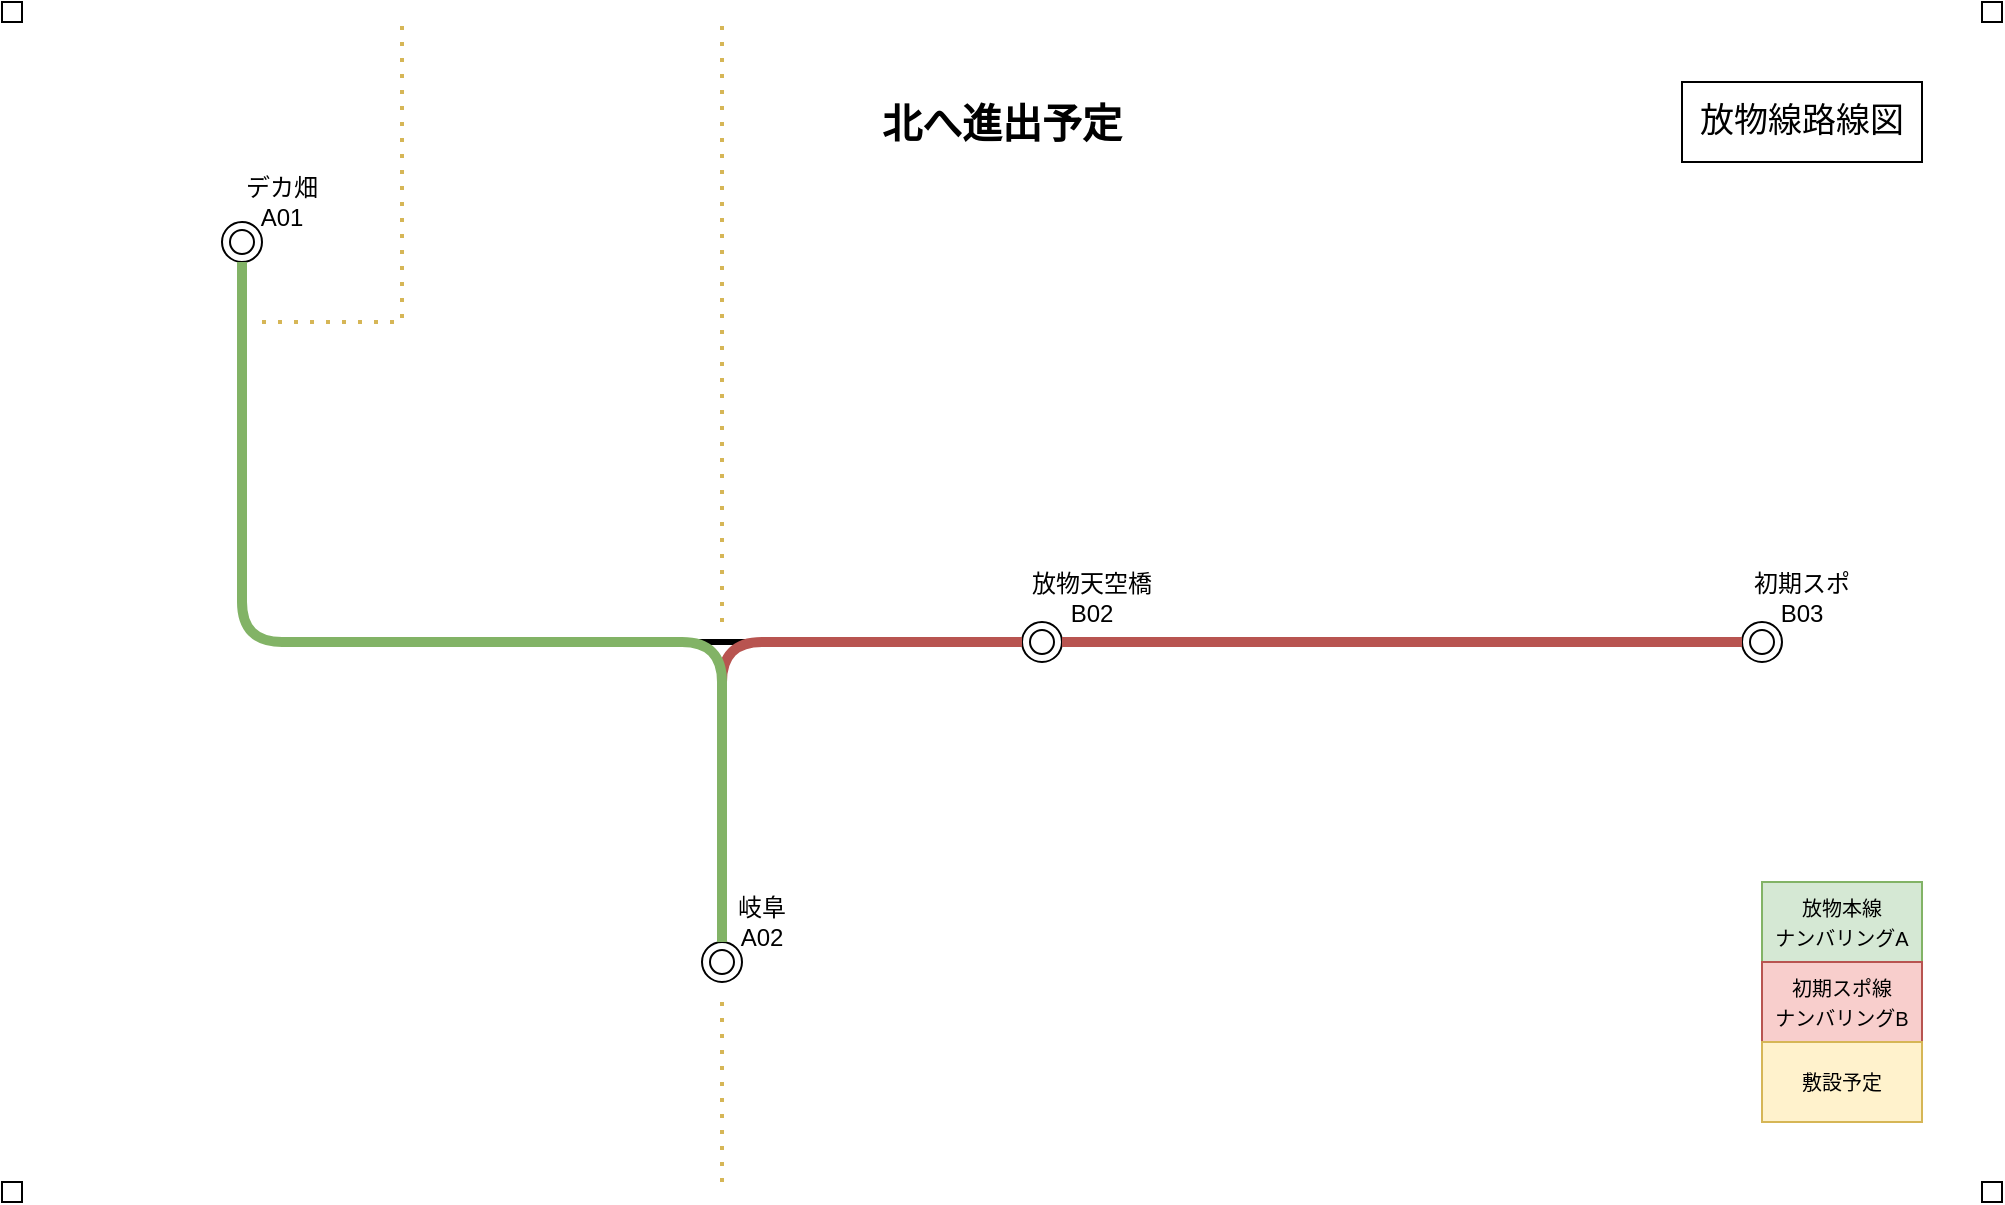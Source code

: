 <mxfile version="24.6.5" type="github">
  <diagram name="ページ1" id="QaieerKhkq7__LM671Lb">
    <mxGraphModel dx="1193" dy="806" grid="1" gridSize="10" guides="1" tooltips="1" connect="1" arrows="1" fold="1" page="1" pageScale="1" pageWidth="1000" pageHeight="600" math="0" shadow="0">
      <root>
        <mxCell id="0" />
        <mxCell id="1" parent="0" />
        <mxCell id="SqQYFrkd0iO5lQTSalbu-2" value="" style="ellipse;shape=doubleEllipse;whiteSpace=wrap;html=1;aspect=fixed;" parent="1" vertex="1">
          <mxGeometry x="350" y="470" width="20" height="20" as="geometry" />
        </mxCell>
        <mxCell id="SqQYFrkd0iO5lQTSalbu-1" value="" style="ellipse;shape=doubleEllipse;whiteSpace=wrap;html=1;aspect=fixed;" parent="1" vertex="1">
          <mxGeometry x="110" y="110" width="20" height="20" as="geometry" />
        </mxCell>
        <mxCell id="SqQYFrkd0iO5lQTSalbu-4" value="" style="ellipse;shape=doubleEllipse;whiteSpace=wrap;html=1;aspect=fixed;" parent="1" vertex="1">
          <mxGeometry x="870" y="310" width="20" height="20" as="geometry" />
        </mxCell>
        <mxCell id="SqQYFrkd0iO5lQTSalbu-7" value="" style="ellipse;shape=doubleEllipse;whiteSpace=wrap;html=1;aspect=fixed;" parent="1" vertex="1">
          <mxGeometry x="510" y="310" width="20" height="20" as="geometry" />
        </mxCell>
        <mxCell id="SqQYFrkd0iO5lQTSalbu-10" value="" style="endArrow=none;html=1;rounded=0;entryX=0;entryY=0.5;entryDx=0;entryDy=0;exitX=1;exitY=0.5;exitDx=0;exitDy=0;fillColor=#f8cecc;strokeColor=#b85450;strokeWidth=5;" parent="1" source="SqQYFrkd0iO5lQTSalbu-7" target="SqQYFrkd0iO5lQTSalbu-4" edge="1">
          <mxGeometry width="50" height="50" relative="1" as="geometry">
            <mxPoint x="600" y="390" as="sourcePoint" />
            <mxPoint x="650" y="340" as="targetPoint" />
          </mxGeometry>
        </mxCell>
        <mxCell id="SqQYFrkd0iO5lQTSalbu-14" value="&lt;div&gt;デカ畑&lt;/div&gt;A01" style="text;html=1;align=center;verticalAlign=middle;whiteSpace=wrap;rounded=0;" parent="1" vertex="1">
          <mxGeometry x="110" y="80" width="60" height="40" as="geometry" />
        </mxCell>
        <mxCell id="SqQYFrkd0iO5lQTSalbu-15" value="&lt;div&gt;岐阜&lt;/div&gt;A02" style="text;html=1;align=center;verticalAlign=middle;whiteSpace=wrap;rounded=0;" parent="1" vertex="1">
          <mxGeometry x="350" y="440" width="60" height="40" as="geometry" />
        </mxCell>
        <mxCell id="SqQYFrkd0iO5lQTSalbu-16" value="&lt;div&gt;放物天空橋&lt;/div&gt;B02" style="text;html=1;align=center;verticalAlign=middle;whiteSpace=wrap;rounded=0;" parent="1" vertex="1">
          <mxGeometry x="510" y="280" width="70" height="35" as="geometry" />
        </mxCell>
        <mxCell id="SqQYFrkd0iO5lQTSalbu-17" value="&lt;div&gt;初期スポ&lt;/div&gt;B03" style="text;html=1;align=center;verticalAlign=middle;whiteSpace=wrap;rounded=0;" parent="1" vertex="1">
          <mxGeometry x="870" y="280" width="60" height="35" as="geometry" />
        </mxCell>
        <mxCell id="SqQYFrkd0iO5lQTSalbu-18" value="&lt;div&gt;&lt;font style=&quot;font-size: 10px;&quot;&gt;放物本線&lt;/font&gt;&lt;/div&gt;&lt;div&gt;&lt;font style=&quot;font-size: 10px;&quot;&gt;ナンバリングA&lt;/font&gt;&lt;br&gt;&lt;/div&gt;" style="text;html=1;align=center;verticalAlign=middle;whiteSpace=wrap;rounded=0;fillColor=#d5e8d4;strokeColor=#82b366;" parent="1" vertex="1">
          <mxGeometry x="880" y="440" width="80" height="40" as="geometry" />
        </mxCell>
        <mxCell id="SqQYFrkd0iO5lQTSalbu-19" value="&lt;div&gt;&lt;font style=&quot;font-size: 10px;&quot;&gt;初期スポ線&lt;/font&gt;&lt;/div&gt;&lt;div&gt;&lt;font style=&quot;font-size: 10px;&quot;&gt;ナンバリングB&lt;/font&gt;&lt;/div&gt;" style="text;html=1;align=center;verticalAlign=middle;whiteSpace=wrap;rounded=0;fillColor=#f8cecc;strokeColor=#b85450;" parent="1" vertex="1">
          <mxGeometry x="880" y="480" width="80" height="40" as="geometry" />
        </mxCell>
        <mxCell id="SqQYFrkd0iO5lQTSalbu-20" value="&lt;font style=&quot;font-size: 17px;&quot;&gt;放物線路線図&lt;/font&gt;" style="rounded=0;whiteSpace=wrap;html=1;" parent="1" vertex="1">
          <mxGeometry x="840" y="40" width="120" height="40" as="geometry" />
        </mxCell>
        <mxCell id="SqQYFrkd0iO5lQTSalbu-24" value="" style="endArrow=none;html=1;rounded=0;strokeWidth=3;entryX=0;entryY=0.5;entryDx=0;entryDy=0;" parent="1" target="SqQYFrkd0iO5lQTSalbu-7" edge="1">
          <mxGeometry width="50" height="50" relative="1" as="geometry">
            <mxPoint x="220" y="320" as="sourcePoint" />
            <mxPoint x="305" y="319.55" as="targetPoint" />
          </mxGeometry>
        </mxCell>
        <mxCell id="SqQYFrkd0iO5lQTSalbu-25" value="&lt;font style=&quot;font-size: 20px;&quot;&gt;&lt;b&gt;北へ進出予定&lt;/b&gt;&lt;/font&gt;" style="text;html=1;align=center;verticalAlign=middle;whiteSpace=wrap;rounded=0;" parent="1" vertex="1">
          <mxGeometry x="420" y="40" width="160" height="40" as="geometry" />
        </mxCell>
        <mxCell id="FIMSJZMJo0aLoId7ApQQ-7" value="" style="endArrow=none;html=1;rounded=0;exitX=0.5;exitY=0;exitDx=0;exitDy=0;fillColor=#f8cecc;strokeColor=#b85450;strokeWidth=5;curved=1;" edge="1" parent="1" source="SqQYFrkd0iO5lQTSalbu-2">
          <mxGeometry width="50" height="50" relative="1" as="geometry">
            <mxPoint x="300" y="400" as="sourcePoint" />
            <mxPoint x="510" y="320" as="targetPoint" />
            <Array as="points">
              <mxPoint x="360" y="360" />
              <mxPoint x="360" y="320" />
              <mxPoint x="400" y="320" />
            </Array>
          </mxGeometry>
        </mxCell>
        <mxCell id="SqQYFrkd0iO5lQTSalbu-22" value="" style="endArrow=none;html=1;rounded=0;fillColor=#d5e8d4;strokeColor=#82b366;strokeWidth=5;exitX=0.5;exitY=1;exitDx=0;exitDy=0;entryX=0.5;entryY=0;entryDx=0;entryDy=0;curved=1;" parent="1" source="SqQYFrkd0iO5lQTSalbu-1" target="SqQYFrkd0iO5lQTSalbu-2" edge="1">
          <mxGeometry width="50" height="50" relative="1" as="geometry">
            <mxPoint x="190" y="345" as="sourcePoint" />
            <mxPoint x="240" y="295" as="targetPoint" />
            <Array as="points">
              <mxPoint x="120" y="280" />
              <mxPoint x="120" y="320" />
              <mxPoint x="160" y="320" />
              <mxPoint x="320" y="320" />
              <mxPoint x="360" y="320" />
              <mxPoint x="360" y="360" />
            </Array>
          </mxGeometry>
        </mxCell>
        <mxCell id="FIMSJZMJo0aLoId7ApQQ-8" value="" style="endArrow=none;dashed=1;html=1;dashPattern=1 3;strokeWidth=2;rounded=0;fillColor=#fff2cc;strokeColor=#d6b656;" edge="1" parent="1">
          <mxGeometry width="50" height="50" relative="1" as="geometry">
            <mxPoint x="360" y="310" as="sourcePoint" />
            <mxPoint x="360" y="10" as="targetPoint" />
          </mxGeometry>
        </mxCell>
        <mxCell id="FIMSJZMJo0aLoId7ApQQ-9" value="" style="endArrow=none;dashed=1;html=1;dashPattern=1 3;strokeWidth=2;rounded=0;fillColor=#fff2cc;strokeColor=#d6b656;" edge="1" parent="1">
          <mxGeometry width="50" height="50" relative="1" as="geometry">
            <mxPoint x="360" y="590" as="sourcePoint" />
            <mxPoint x="360" y="500" as="targetPoint" />
          </mxGeometry>
        </mxCell>
        <mxCell id="FIMSJZMJo0aLoId7ApQQ-10" value="" style="endArrow=none;dashed=1;html=1;dashPattern=1 3;strokeWidth=2;rounded=0;fillColor=#fff2cc;strokeColor=#d6b656;" edge="1" parent="1">
          <mxGeometry width="50" height="50" relative="1" as="geometry">
            <mxPoint x="130" y="160" as="sourcePoint" />
            <mxPoint x="200" y="10" as="targetPoint" />
            <Array as="points">
              <mxPoint x="200" y="160" />
            </Array>
          </mxGeometry>
        </mxCell>
        <mxCell id="FIMSJZMJo0aLoId7ApQQ-11" value="&lt;font style=&quot;font-size: 10px;&quot;&gt;敷設予定&lt;/font&gt;" style="text;html=1;align=center;verticalAlign=middle;whiteSpace=wrap;rounded=0;fillColor=#fff2cc;strokeColor=#d6b656;" vertex="1" parent="1">
          <mxGeometry x="880" y="520" width="80" height="40" as="geometry" />
        </mxCell>
        <mxCell id="FIMSJZMJo0aLoId7ApQQ-12" value="" style="rounded=0;whiteSpace=wrap;html=1;" vertex="1" parent="1">
          <mxGeometry width="10" height="10" as="geometry" />
        </mxCell>
        <mxCell id="FIMSJZMJo0aLoId7ApQQ-13" value="" style="rounded=0;whiteSpace=wrap;html=1;" vertex="1" parent="1">
          <mxGeometry y="590" width="10" height="10" as="geometry" />
        </mxCell>
        <mxCell id="FIMSJZMJo0aLoId7ApQQ-14" value="" style="rounded=0;whiteSpace=wrap;html=1;" vertex="1" parent="1">
          <mxGeometry x="990" y="590" width="10" height="10" as="geometry" />
        </mxCell>
        <mxCell id="FIMSJZMJo0aLoId7ApQQ-15" value="" style="rounded=0;whiteSpace=wrap;html=1;" vertex="1" parent="1">
          <mxGeometry x="990" width="10" height="10" as="geometry" />
        </mxCell>
      </root>
    </mxGraphModel>
  </diagram>
</mxfile>
